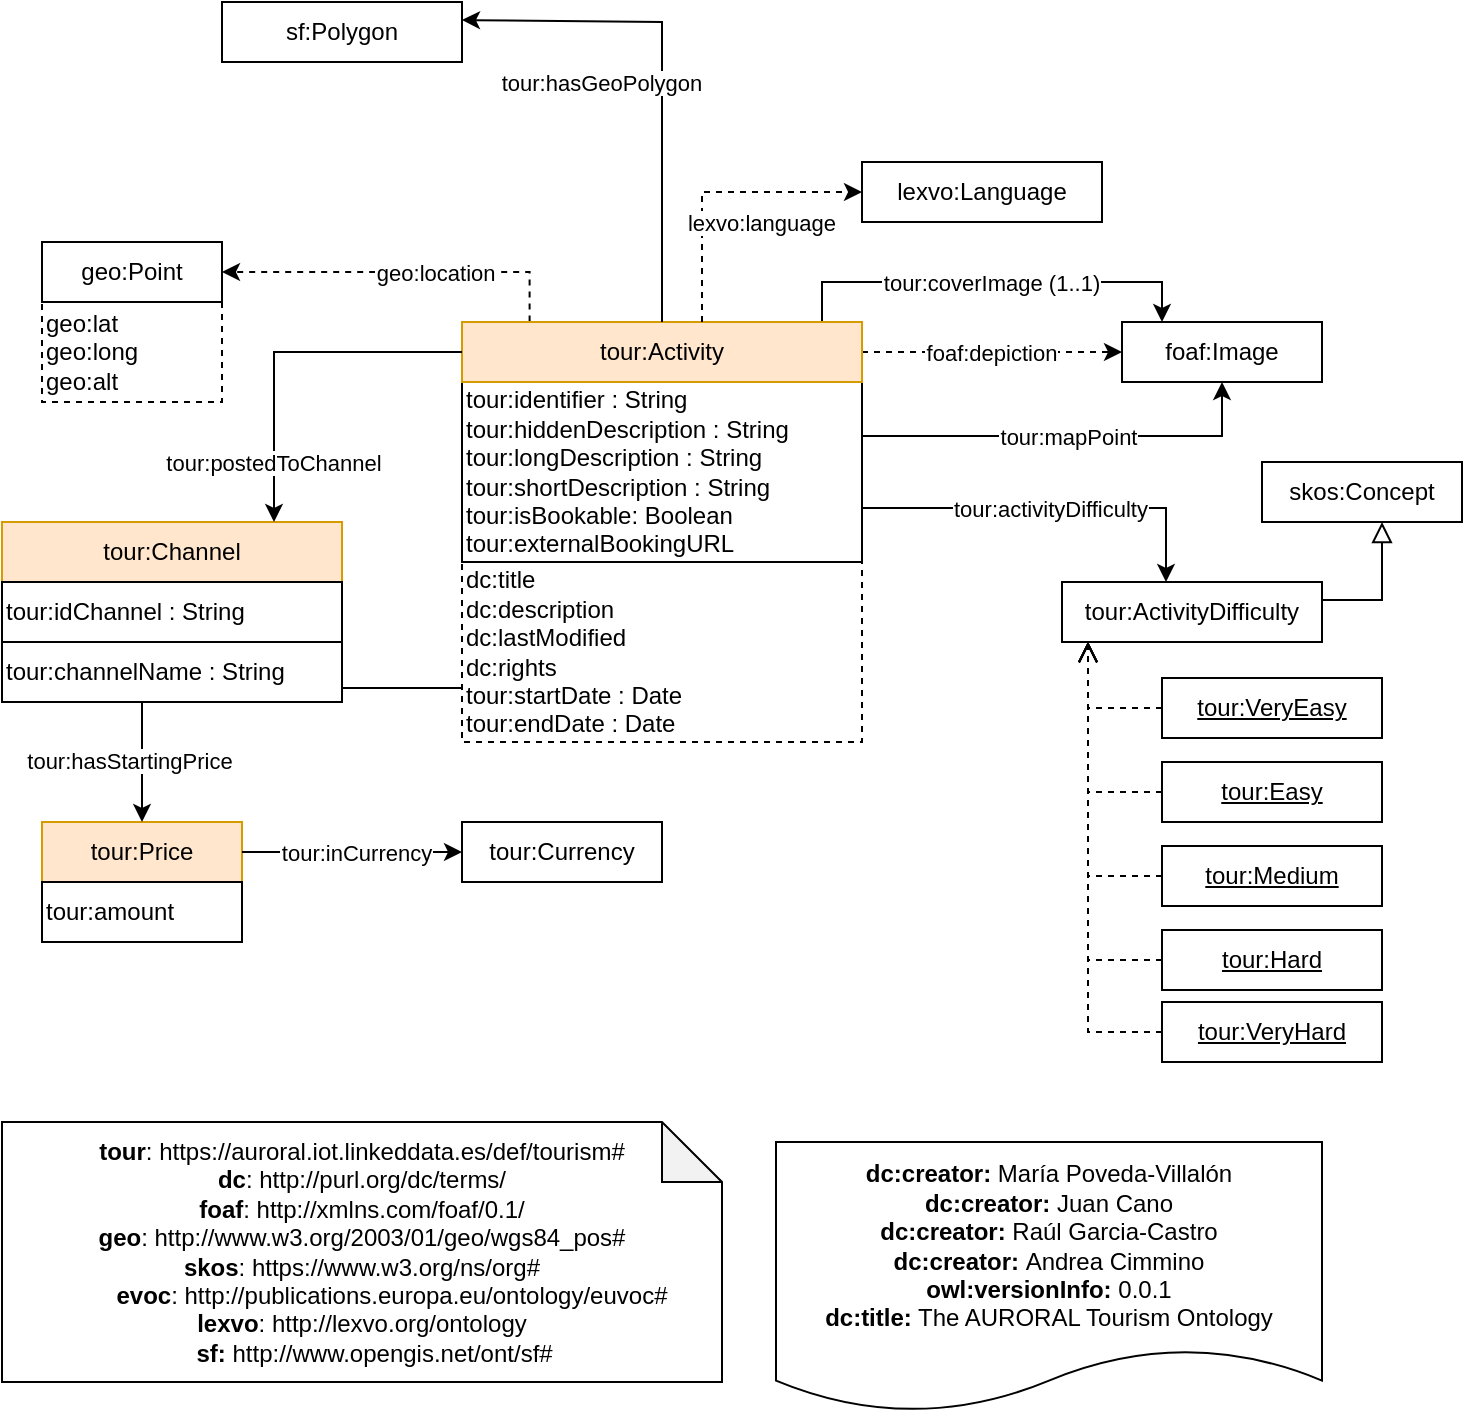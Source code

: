 <mxfile version="20.3.0" type="device"><diagram id="j3Iuz5jW5ZWUwNRPTU0H" name="Page-1"><mxGraphModel dx="1609" dy="1708" grid="1" gridSize="10" guides="1" tooltips="1" connect="1" arrows="1" fold="1" page="1" pageScale="1" pageWidth="827" pageHeight="1169" math="0" shadow="0"><root><mxCell id="0"/><mxCell id="1" parent="0"/><mxCell id="gPk9N1OhDavFBoFfnbrE-4" value="&lt;div&gt;&lt;b&gt;dc:creator:&lt;/b&gt;&amp;nbsp;María Poveda-Villalón&lt;/div&gt;&lt;div&gt;&lt;div&gt;&lt;b&gt;dc:creator:&lt;/b&gt;&amp;nbsp;Juan Cano&lt;/div&gt;&lt;/div&gt;&lt;div&gt;&lt;div&gt;&lt;b&gt;dc:creator:&lt;/b&gt;&amp;nbsp;Raúl Garcia-Castro&lt;/div&gt;&lt;/div&gt;&lt;div&gt;&lt;div&gt;&lt;b&gt;dc:creator:&lt;/b&gt;&amp;nbsp;Andrea Cimmino&lt;/div&gt;&lt;/div&gt;&lt;div&gt;&lt;b&gt;owl:versionInfo:&lt;/b&gt; 0.0.1&lt;/div&gt;&lt;div&gt;&lt;b&gt;dc:title:&lt;/b&gt; The AURORAL Tourism Ontology&lt;/div&gt;" style="shape=document;whiteSpace=wrap;html=1;boundedLbl=1;labelBackgroundColor=#ffffff;strokeColor=#000000;fontSize=12;fontColor=#000000;size=0.233;" parent="1" vertex="1"><mxGeometry x="-413" y="510" width="273" height="135" as="geometry"/></mxCell><mxCell id="gPk9N1OhDavFBoFfnbrE-7" value="&lt;div&gt;&lt;b&gt;tour&lt;/b&gt;&lt;span&gt;:&amp;nbsp;https://auroral.iot.linkeddata.es/def/tourism#&lt;/span&gt;&lt;br&gt;&lt;/div&gt;&lt;div&gt;&lt;b&gt;dc&lt;/b&gt;: http://purl.org/dc/terms/&lt;br style=&quot;padding: 0px ; margin: 0px&quot;&gt;&lt;b&gt;foaf&lt;/b&gt;:&amp;nbsp;http://xmlns.com/foaf/0.1/&lt;br style=&quot;padding: 0px ; margin: 0px&quot;&gt;&lt;b&gt;geo&lt;/b&gt;: http://www.w3.org/2003/01/geo/wgs84_pos#&lt;br style=&quot;padding: 0px ; margin: 0px&quot;&gt;&lt;b&gt;skos&lt;/b&gt;:&amp;nbsp;https://www.w3.org/ns/org#&lt;/div&gt;&lt;div&gt;&lt;b&gt;&amp;nbsp; &amp;nbsp; &amp;nbsp; &amp;nbsp; &amp;nbsp;evoc&lt;/b&gt;: http://publications.europa.eu/ontology/euvoc#&lt;/div&gt;&lt;b&gt;lexvo&lt;/b&gt;:&amp;nbsp;http://lexvo.org/ontology&lt;br&gt;&lt;div style=&quot;text-align: left;&quot;&gt;&lt;b style=&quot;background-color: initial;&quot;&gt;&amp;nbsp; &amp;nbsp; &amp;nbsp; &amp;nbsp; &amp;nbsp; &amp;nbsp; &amp;nbsp; &amp;nbsp; &amp;nbsp; &amp;nbsp; &amp;nbsp;sf:&amp;nbsp;&lt;/b&gt;&lt;span style=&quot;background-color: initial;&quot;&gt;http://www.opengis.net/ont/sf#&lt;/span&gt;&lt;/div&gt;" style="shape=note;whiteSpace=wrap;html=1;backgroundOutline=1;darkOpacity=0.05;" parent="1" vertex="1"><mxGeometry x="-800" y="500" width="360" height="130" as="geometry"/></mxCell><mxCell id="gPk9N1OhDavFBoFfnbrE-11" value="dc:title&lt;br&gt;dc:description&lt;br&gt;dc:lastModified&lt;br&gt;dc:rights&lt;br&gt;tour:startDate : Date&lt;br&gt;tour:endDate : Date" style="rounded=0;whiteSpace=wrap;html=1;snapToPoint=1;points=[[0.1,0],[0.2,0],[0.3,0],[0.4,0],[0.5,0],[0.6,0],[0.7,0],[0.8,0],[0.9,0],[0,0.1],[0,0.3],[0,0.5],[0,0.7],[0,0.9],[0.1,1],[0.2,1],[0.3,1],[0.4,1],[0.5,1],[0.6,1],[0.7,1],[0.8,1],[0.9,1],[1,0.1],[1,0.3],[1,0.5],[1,0.7],[1,0.9]];dashed=1;align=left;" parent="1" vertex="1"><mxGeometry x="-570" y="220" width="200" height="90" as="geometry"/></mxCell><mxCell id="gPk9N1OhDavFBoFfnbrE-12" value="foaf:Image" style="rounded=0;whiteSpace=wrap;html=1;snapToPoint=1;points=[[0.1,0],[0.2,0],[0.3,0],[0.4,0],[0.5,0],[0.6,0],[0.7,0],[0.8,0],[0.9,0],[0,0.1],[0,0.3],[0,0.5],[0,0.7],[0,0.9],[0.1,1],[0.2,1],[0.3,1],[0.4,1],[0.5,1],[0.6,1],[0.7,1],[0.8,1],[0.9,1],[1,0.1],[1,0.3],[1,0.5],[1,0.7],[1,0.9]];" parent="1" vertex="1"><mxGeometry x="-240" y="100" width="100" height="30" as="geometry"/></mxCell><mxCell id="gPk9N1OhDavFBoFfnbrE-13" value="lexvo:Language" style="rounded=0;whiteSpace=wrap;html=1;snapToPoint=1;points=[[0.1,0],[0.2,0],[0.3,0],[0.4,0],[0.5,0],[0.6,0],[0.7,0],[0.8,0],[0.9,0],[0,0.1],[0,0.3],[0,0.5],[0,0.7],[0,0.9],[0.1,1],[0.2,1],[0.3,1],[0.4,1],[0.5,1],[0.6,1],[0.7,1],[0.8,1],[0.9,1],[1,0.1],[1,0.3],[1,0.5],[1,0.7],[1,0.9]];" parent="1" vertex="1"><mxGeometry x="-370" y="20.0" width="120" height="30" as="geometry"/></mxCell><mxCell id="gPk9N1OhDavFBoFfnbrE-16" value="" style="endArrow=block;html=1;fontColor=#000099;exitX=1;exitY=0.3;exitDx=0;exitDy=0;endFill=0;entryX=0.6;entryY=1;entryDx=0;entryDy=0;endSize=8;arcSize=0;edgeStyle=orthogonalEdgeStyle;" parent="1" source="gPk9N1OhDavFBoFfnbrE-18" target="gPk9N1OhDavFBoFfnbrE-17" edge="1"><mxGeometry width="50" height="50" relative="1" as="geometry"><mxPoint x="-745" y="250" as="sourcePoint"/><mxPoint x="-587.0" y="250" as="targetPoint"/></mxGeometry></mxCell><mxCell id="gPk9N1OhDavFBoFfnbrE-17" value="skos:Concept" style="rounded=0;whiteSpace=wrap;html=1;snapToPoint=1;points=[[0.1,0],[0.2,0],[0.3,0],[0.4,0],[0.5,0],[0.6,0],[0.7,0],[0.8,0],[0.9,0],[0,0.1],[0,0.3],[0,0.5],[0,0.7],[0,0.9],[0.1,1],[0.2,1],[0.3,1],[0.4,1],[0.5,1],[0.6,1],[0.7,1],[0.8,1],[0.9,1],[1,0.1],[1,0.3],[1,0.5],[1,0.7],[1,0.9]];" parent="1" vertex="1"><mxGeometry x="-170" y="170" width="100" height="30" as="geometry"/></mxCell><mxCell id="gPk9N1OhDavFBoFfnbrE-18" value="tour:ActivityDifficulty" style="rounded=0;whiteSpace=wrap;html=1;snapToPoint=1;points=[[0.1,0],[0.2,0],[0.3,0],[0.4,0],[0.5,0],[0.6,0],[0.7,0],[0.8,0],[0.9,0],[0,0.1],[0,0.3],[0,0.5],[0,0.7],[0,0.9],[0.1,1],[0.2,1],[0.3,1],[0.4,1],[0.5,1],[0.6,1],[0.7,1],[0.8,1],[0.9,1],[1,0.1],[1,0.3],[1,0.5],[1,0.7],[1,0.9]];" parent="1" vertex="1"><mxGeometry x="-270" y="230" width="130" height="30" as="geometry"/></mxCell><mxCell id="gPk9N1OhDavFBoFfnbrE-19" value="geo:location" style="edgeStyle=orthogonalEdgeStyle;rounded=0;orthogonalLoop=1;jettySize=auto;endArrow=classic;endFill=1;entryX=1;entryY=0.5;entryDx=0;entryDy=0;dashed=1;exitX=0.169;exitY=-0.007;exitDx=0;exitDy=0;exitPerimeter=0;" parent="1" source="gPk9N1OhDavFBoFfnbrE-10" target="gPk9N1OhDavFBoFfnbrE-14" edge="1"><mxGeometry x="-0.2" relative="1" as="geometry"><mxPoint x="-180" y="120" as="targetPoint"/><mxPoint x="-74.5" y="190" as="sourcePoint"/><mxPoint as="offset"/></mxGeometry></mxCell><mxCell id="gPk9N1OhDavFBoFfnbrE-20" value="geo:lat&lt;br&gt;geo:long&lt;br&gt;geo:alt" style="rounded=0;whiteSpace=wrap;html=1;snapToPoint=1;points=[[0.1,0],[0.2,0],[0.3,0],[0.4,0],[0.5,0],[0.6,0],[0.7,0],[0.8,0],[0.9,0],[0,0.1],[0,0.3],[0,0.5],[0,0.7],[0,0.9],[0.1,1],[0.2,1],[0.3,1],[0.4,1],[0.5,1],[0.6,1],[0.7,1],[0.8,1],[0.9,1],[1,0.1],[1,0.3],[1,0.5],[1,0.7],[1,0.9]];dashed=1;align=left;" parent="1" vertex="1"><mxGeometry x="-780" y="90" width="90" height="50" as="geometry"/></mxCell><mxCell id="gPk9N1OhDavFBoFfnbrE-21" value="foaf:depiction" style="edgeStyle=orthogonalEdgeStyle;rounded=0;orthogonalLoop=1;jettySize=auto;endArrow=classic;endFill=1;entryX=0;entryY=0.5;entryDx=0;entryDy=0;dashed=1;exitX=1;exitY=0.5;exitDx=0;exitDy=0;" parent="1" source="gPk9N1OhDavFBoFfnbrE-10" target="gPk9N1OhDavFBoFfnbrE-12" edge="1"><mxGeometry relative="1" as="geometry"><mxPoint x="-735" y="170" as="targetPoint"/><mxPoint x="-630" y="125.0" as="sourcePoint"/></mxGeometry></mxCell><mxCell id="gPk9N1OhDavFBoFfnbrE-22" value="tour:coverImage (1..1)" style="edgeStyle=orthogonalEdgeStyle;rounded=0;orthogonalLoop=1;jettySize=auto;endArrow=classic;endFill=1;entryX=0.2;entryY=0;entryDx=0;entryDy=0;exitX=0.9;exitY=0;exitDx=0;exitDy=0;" parent="1" source="gPk9N1OhDavFBoFfnbrE-10" target="gPk9N1OhDavFBoFfnbrE-12" edge="1"><mxGeometry relative="1" as="geometry"><mxPoint x="-350" y="125.0" as="targetPoint"/><mxPoint x="-494" y="125.0" as="sourcePoint"/></mxGeometry></mxCell><mxCell id="gPk9N1OhDavFBoFfnbrE-9" value="tour:identifier : String&lt;br&gt;tour:hiddenDescription : String&lt;br&gt;tour:longDescription : String&lt;br&gt;tour:shortDescription : String&lt;br&gt;tour:isBookable: Boolean&lt;br&gt;tour:externalBookingURL" style="rounded=0;whiteSpace=wrap;html=1;snapToPoint=1;points=[[0.1,0],[0.2,0],[0.3,0],[0.4,0],[0.5,0],[0.6,0],[0.7,0],[0.8,0],[0.9,0],[0,0.1],[0,0.3],[0,0.5],[0,0.7],[0,0.9],[0.1,1],[0.2,1],[0.3,1],[0.4,1],[0.5,1],[0.6,1],[0.7,1],[0.8,1],[0.9,1],[1,0.1],[1,0.3],[1,0.5],[1,0.7],[1,0.9]];align=left;" parent="1" vertex="1"><mxGeometry x="-570" y="130" width="200" height="90" as="geometry"/></mxCell><mxCell id="gPk9N1OhDavFBoFfnbrE-10" value="tour:Activity" style="rounded=0;whiteSpace=wrap;html=1;snapToPoint=1;points=[[0.1,0],[0.2,0],[0.3,0],[0.4,0],[0.5,0],[0.6,0],[0.7,0],[0.8,0],[0.9,0],[0,0.1],[0,0.3],[0,0.5],[0,0.7],[0,0.9],[0.1,1],[0.2,1],[0.3,1],[0.4,1],[0.5,1],[0.6,1],[0.7,1],[0.8,1],[0.9,1],[1,0.1],[1,0.3],[1,0.5],[1,0.7],[1,0.9]];fillColor=#ffe6cc;strokeColor=#d79b00;shadow=0;" parent="1" vertex="1"><mxGeometry x="-570" y="100" width="200" height="30" as="geometry"/></mxCell><mxCell id="gPk9N1OhDavFBoFfnbrE-14" value="geo:Point" style="rounded=0;whiteSpace=wrap;html=1;snapToPoint=1;points=[[0.1,0],[0.2,0],[0.3,0],[0.4,0],[0.5,0],[0.6,0],[0.7,0],[0.8,0],[0.9,0],[0,0.1],[0,0.3],[0,0.5],[0,0.7],[0,0.9],[0.1,1],[0.2,1],[0.3,1],[0.4,1],[0.5,1],[0.6,1],[0.7,1],[0.8,1],[0.9,1],[1,0.1],[1,0.3],[1,0.5],[1,0.7],[1,0.9]];" parent="1" vertex="1"><mxGeometry x="-780" y="60" width="90" height="30" as="geometry"/></mxCell><mxCell id="gPk9N1OhDavFBoFfnbrE-23" value="tour:Channel" style="rounded=0;whiteSpace=wrap;html=1;snapToPoint=1;points=[[0.1,0],[0.2,0],[0.3,0],[0.4,0],[0.5,0],[0.6,0],[0.7,0],[0.8,0],[0.9,0],[0,0.1],[0,0.3],[0,0.5],[0,0.7],[0,0.9],[0.1,1],[0.2,1],[0.3,1],[0.4,1],[0.5,1],[0.6,1],[0.7,1],[0.8,1],[0.9,1],[1,0.1],[1,0.3],[1,0.5],[1,0.7],[1,0.9]];fillColor=#ffe6cc;strokeColor=#d79b00;shadow=0;" parent="1" vertex="1"><mxGeometry x="-800" y="200" width="170" height="30" as="geometry"/></mxCell><mxCell id="gPk9N1OhDavFBoFfnbrE-24" value="tour:idChannel : String" style="rounded=0;whiteSpace=wrap;html=1;snapToPoint=1;points=[[0.1,0],[0.2,0],[0.3,0],[0.4,0],[0.5,0],[0.6,0],[0.7,0],[0.8,0],[0.9,0],[0,0.1],[0,0.3],[0,0.5],[0,0.7],[0,0.9],[0.1,1],[0.2,1],[0.3,1],[0.4,1],[0.5,1],[0.6,1],[0.7,1],[0.8,1],[0.9,1],[1,0.1],[1,0.3],[1,0.5],[1,0.7],[1,0.9]];align=left;" parent="1" vertex="1"><mxGeometry x="-800" y="230" width="170" height="30" as="geometry"/></mxCell><mxCell id="gPk9N1OhDavFBoFfnbrE-25" value="tour:postedToChannel" style="edgeStyle=orthogonalEdgeStyle;rounded=0;orthogonalLoop=1;jettySize=auto;endArrow=classic;endFill=1;entryX=0.8;entryY=0;entryDx=0;entryDy=0;exitX=0;exitY=0.5;exitDx=0;exitDy=0;" parent="1" source="gPk9N1OhDavFBoFfnbrE-10" target="gPk9N1OhDavFBoFfnbrE-23" edge="1"><mxGeometry x="0.665" relative="1" as="geometry"><mxPoint x="-210" y="110" as="targetPoint"/><mxPoint x="-380" y="110" as="sourcePoint"/><mxPoint as="offset"/></mxGeometry></mxCell><mxCell id="gPk9N1OhDavFBoFfnbrE-26" value="lexvo:language" style="edgeStyle=orthogonalEdgeStyle;rounded=0;orthogonalLoop=1;jettySize=auto;endArrow=classic;endFill=1;entryX=0;entryY=0.5;entryDx=0;entryDy=0;dashed=1;exitX=0.6;exitY=0;exitDx=0;exitDy=0;" parent="1" source="gPk9N1OhDavFBoFfnbrE-10" target="gPk9N1OhDavFBoFfnbrE-13" edge="1"><mxGeometry x="0.31" y="-15" relative="1" as="geometry"><mxPoint x="-230" y="125" as="targetPoint"/><mxPoint x="-360" y="125" as="sourcePoint"/><mxPoint as="offset"/></mxGeometry></mxCell><mxCell id="gPk9N1OhDavFBoFfnbrE-27" value="tour:mapPoint" style="edgeStyle=orthogonalEdgeStyle;rounded=0;orthogonalLoop=1;jettySize=auto;endArrow=classic;endFill=1;entryX=0.5;entryY=1;entryDx=0;entryDy=0;exitX=1;exitY=0.3;exitDx=0;exitDy=0;" parent="1" source="gPk9N1OhDavFBoFfnbrE-9" target="gPk9N1OhDavFBoFfnbrE-12" edge="1"><mxGeometry relative="1" as="geometry"><mxPoint x="-210" y="110" as="targetPoint"/><mxPoint x="-380" y="110" as="sourcePoint"/></mxGeometry></mxCell><mxCell id="gPk9N1OhDavFBoFfnbrE-28" value="tour:activityDifficulty" style="edgeStyle=orthogonalEdgeStyle;rounded=0;orthogonalLoop=1;jettySize=auto;endArrow=classic;endFill=1;entryX=0.4;entryY=0;entryDx=0;entryDy=0;exitX=1;exitY=0.7;exitDx=0;exitDy=0;" parent="1" source="gPk9N1OhDavFBoFfnbrE-9" target="gPk9N1OhDavFBoFfnbrE-18" edge="1"><mxGeometry relative="1" as="geometry"><mxPoint x="-180" y="140" as="targetPoint"/><mxPoint x="-360" y="173" as="sourcePoint"/></mxGeometry></mxCell><mxCell id="gPk9N1OhDavFBoFfnbrE-29" value="tour:Price" style="rounded=0;whiteSpace=wrap;html=1;snapToPoint=1;points=[[0.1,0],[0.2,0],[0.3,0],[0.4,0],[0.5,0],[0.6,0],[0.7,0],[0.8,0],[0.9,0],[0,0.1],[0,0.3],[0,0.5],[0,0.7],[0,0.9],[0.1,1],[0.2,1],[0.3,1],[0.4,1],[0.5,1],[0.6,1],[0.7,1],[0.8,1],[0.9,1],[1,0.1],[1,0.3],[1,0.5],[1,0.7],[1,0.9]];fillColor=#ffe6cc;strokeColor=#d79b00;shadow=0;" parent="1" vertex="1"><mxGeometry x="-780" y="350" width="100" height="30" as="geometry"/></mxCell><mxCell id="gPk9N1OhDavFBoFfnbrE-30" value="tour:amount" style="rounded=0;whiteSpace=wrap;html=1;snapToPoint=1;points=[[0.1,0],[0.2,0],[0.3,0],[0.4,0],[0.5,0],[0.6,0],[0.7,0],[0.8,0],[0.9,0],[0,0.1],[0,0.3],[0,0.5],[0,0.7],[0,0.9],[0.1,1],[0.2,1],[0.3,1],[0.4,1],[0.5,1],[0.6,1],[0.7,1],[0.8,1],[0.9,1],[1,0.1],[1,0.3],[1,0.5],[1,0.7],[1,0.9]];align=left;" parent="1" vertex="1"><mxGeometry x="-780" y="380" width="100" height="30" as="geometry"/></mxCell><mxCell id="gPk9N1OhDavFBoFfnbrE-31" value="tour:Currency" style="rounded=0;whiteSpace=wrap;html=1;snapToPoint=1;points=[[0.1,0],[0.2,0],[0.3,0],[0.4,0],[0.5,0],[0.6,0],[0.7,0],[0.8,0],[0.9,0],[0,0.1],[0,0.3],[0,0.5],[0,0.7],[0,0.9],[0.1,1],[0.2,1],[0.3,1],[0.4,1],[0.5,1],[0.6,1],[0.7,1],[0.8,1],[0.9,1],[1,0.1],[1,0.3],[1,0.5],[1,0.7],[1,0.9]];shadow=0;" parent="1" vertex="1"><mxGeometry x="-570" y="350" width="100" height="30" as="geometry"/></mxCell><mxCell id="gPk9N1OhDavFBoFfnbrE-32" value="tour:hasStartingPrice" style="edgeStyle=orthogonalEdgeStyle;rounded=0;orthogonalLoop=1;jettySize=auto;endArrow=classic;endFill=1;entryX=0.5;entryY=0;entryDx=0;entryDy=0;exitX=0;exitY=0.7;exitDx=0;exitDy=0;" parent="1" source="gPk9N1OhDavFBoFfnbrE-11" target="gPk9N1OhDavFBoFfnbrE-29" edge="1"><mxGeometry x="0.726" y="-6" relative="1" as="geometry"><mxPoint x="-644" y="260" as="targetPoint"/><mxPoint x="-560" y="125" as="sourcePoint"/><mxPoint as="offset"/></mxGeometry></mxCell><mxCell id="gPk9N1OhDavFBoFfnbrE-33" value="tour:inCurrency" style="edgeStyle=orthogonalEdgeStyle;rounded=0;orthogonalLoop=1;jettySize=auto;endArrow=classic;endFill=1;entryX=0;entryY=0.5;entryDx=0;entryDy=0;exitX=1;exitY=0.5;exitDx=0;exitDy=0;" parent="1" source="gPk9N1OhDavFBoFfnbrE-29" target="gPk9N1OhDavFBoFfnbrE-31" edge="1"><mxGeometry x="0.044" relative="1" as="geometry"><mxPoint x="-710" y="390" as="targetPoint"/><mxPoint x="-560" y="340" as="sourcePoint"/><mxPoint as="offset"/></mxGeometry></mxCell><mxCell id="FcbElGN3Ym3wLGZqmpuB-1" value="&lt;u&gt;tour:VeryEasy&lt;/u&gt;" style="rounded=0;whiteSpace=wrap;html=1;snapToPoint=1;points=[[0.1,0],[0.2,0],[0.3,0],[0.4,0],[0.5,0],[0.6,0],[0.7,0],[0.8,0],[0.9,0],[0,0.1],[0,0.3],[0,0.5],[0,0.7],[0,0.9],[0.1,1],[0.2,1],[0.3,1],[0.4,1],[0.5,1],[0.6,1],[0.7,1],[0.8,1],[0.9,1],[1,0.1],[1,0.3],[1,0.5],[1,0.7],[1,0.9]];" parent="1" vertex="1"><mxGeometry x="-220" y="278" width="110" height="30" as="geometry"/></mxCell><mxCell id="FcbElGN3Ym3wLGZqmpuB-2" value="&lt;u&gt;tour:Easy&lt;/u&gt;" style="rounded=0;whiteSpace=wrap;html=1;snapToPoint=1;points=[[0.1,0],[0.2,0],[0.3,0],[0.4,0],[0.5,0],[0.6,0],[0.7,0],[0.8,0],[0.9,0],[0,0.1],[0,0.3],[0,0.5],[0,0.7],[0,0.9],[0.1,1],[0.2,1],[0.3,1],[0.4,1],[0.5,1],[0.6,1],[0.7,1],[0.8,1],[0.9,1],[1,0.1],[1,0.3],[1,0.5],[1,0.7],[1,0.9]];" parent="1" vertex="1"><mxGeometry x="-220" y="320" width="110" height="30" as="geometry"/></mxCell><mxCell id="FcbElGN3Ym3wLGZqmpuB-3" value="&lt;u&gt;tour:Medium&lt;/u&gt;" style="rounded=0;whiteSpace=wrap;html=1;snapToPoint=1;points=[[0.1,0],[0.2,0],[0.3,0],[0.4,0],[0.5,0],[0.6,0],[0.7,0],[0.8,0],[0.9,0],[0,0.1],[0,0.3],[0,0.5],[0,0.7],[0,0.9],[0.1,1],[0.2,1],[0.3,1],[0.4,1],[0.5,1],[0.6,1],[0.7,1],[0.8,1],[0.9,1],[1,0.1],[1,0.3],[1,0.5],[1,0.7],[1,0.9]];" parent="1" vertex="1"><mxGeometry x="-220" y="362" width="110" height="30" as="geometry"/></mxCell><mxCell id="FcbElGN3Ym3wLGZqmpuB-4" value="&lt;u&gt;tour:Hard&lt;/u&gt;" style="rounded=0;whiteSpace=wrap;html=1;snapToPoint=1;points=[[0.1,0],[0.2,0],[0.3,0],[0.4,0],[0.5,0],[0.6,0],[0.7,0],[0.8,0],[0.9,0],[0,0.1],[0,0.3],[0,0.5],[0,0.7],[0,0.9],[0.1,1],[0.2,1],[0.3,1],[0.4,1],[0.5,1],[0.6,1],[0.7,1],[0.8,1],[0.9,1],[1,0.1],[1,0.3],[1,0.5],[1,0.7],[1,0.9]];" parent="1" vertex="1"><mxGeometry x="-220" y="404" width="110" height="30" as="geometry"/></mxCell><mxCell id="FcbElGN3Ym3wLGZqmpuB-5" value="&lt;u&gt;tour:VeryHard&lt;/u&gt;" style="rounded=0;whiteSpace=wrap;html=1;snapToPoint=1;points=[[0.1,0],[0.2,0],[0.3,0],[0.4,0],[0.5,0],[0.6,0],[0.7,0],[0.8,0],[0.9,0],[0,0.1],[0,0.3],[0,0.5],[0,0.7],[0,0.9],[0.1,1],[0.2,1],[0.3,1],[0.4,1],[0.5,1],[0.6,1],[0.7,1],[0.8,1],[0.9,1],[1,0.1],[1,0.3],[1,0.5],[1,0.7],[1,0.9]];" parent="1" vertex="1"><mxGeometry x="-220" y="440" width="110" height="30" as="geometry"/></mxCell><mxCell id="FcbElGN3Ym3wLGZqmpuB-6" value="" style="endArrow=open;html=1;fontColor=#000099;endFill=0;dashed=1;entryX=0.1;entryY=1;entryDx=0;entryDy=0;endSize=8;exitX=0;exitY=0.5;exitDx=0;exitDy=0;edgeStyle=orthogonalEdgeStyle;arcSize=0;" parent="1" source="FcbElGN3Ym3wLGZqmpuB-1" target="gPk9N1OhDavFBoFfnbrE-18" edge="1"><mxGeometry width="50" height="50" relative="1" as="geometry"><mxPoint x="-410" y="355" as="sourcePoint"/><mxPoint x="-410" y="280" as="targetPoint"/></mxGeometry></mxCell><mxCell id="FcbElGN3Ym3wLGZqmpuB-10" value="" style="endArrow=open;html=1;fontColor=#000099;endFill=0;dashed=1;entryX=0.1;entryY=1;entryDx=0;entryDy=0;endSize=8;exitX=0;exitY=0.5;exitDx=0;exitDy=0;edgeStyle=orthogonalEdgeStyle;arcSize=0;" parent="1" source="FcbElGN3Ym3wLGZqmpuB-2" target="gPk9N1OhDavFBoFfnbrE-18" edge="1"><mxGeometry width="50" height="50" relative="1" as="geometry"><mxPoint x="-210" y="305" as="sourcePoint"/><mxPoint x="-247" y="270" as="targetPoint"/></mxGeometry></mxCell><mxCell id="FcbElGN3Ym3wLGZqmpuB-15" value="" style="endArrow=open;html=1;fontColor=#000099;endFill=0;dashed=1;entryX=0.1;entryY=1;entryDx=0;entryDy=0;endSize=8;exitX=0;exitY=0.5;exitDx=0;exitDy=0;edgeStyle=orthogonalEdgeStyle;arcSize=0;" parent="1" source="FcbElGN3Ym3wLGZqmpuB-3" target="gPk9N1OhDavFBoFfnbrE-18" edge="1"><mxGeometry width="50" height="50" relative="1" as="geometry"><mxPoint x="-180" y="335" as="sourcePoint"/><mxPoint x="-217" y="300" as="targetPoint"/></mxGeometry></mxCell><mxCell id="FcbElGN3Ym3wLGZqmpuB-16" value="" style="endArrow=open;html=1;fontColor=#000099;endFill=0;dashed=1;endSize=8;exitX=0;exitY=0.5;exitDx=0;exitDy=0;edgeStyle=orthogonalEdgeStyle;arcSize=0;entryX=0.1;entryY=1;entryDx=0;entryDy=0;" parent="1" source="FcbElGN3Ym3wLGZqmpuB-4" target="gPk9N1OhDavFBoFfnbrE-18" edge="1"><mxGeometry width="50" height="50" relative="1" as="geometry"><mxPoint x="-170" y="345" as="sourcePoint"/><mxPoint x="-290" y="280" as="targetPoint"/></mxGeometry></mxCell><mxCell id="FcbElGN3Ym3wLGZqmpuB-17" value="" style="endArrow=open;html=1;fontColor=#000099;endFill=0;dashed=1;entryX=0.1;entryY=1;entryDx=0;entryDy=0;endSize=8;exitX=0;exitY=0.5;exitDx=0;exitDy=0;edgeStyle=orthogonalEdgeStyle;arcSize=0;" parent="1" source="FcbElGN3Ym3wLGZqmpuB-5" target="gPk9N1OhDavFBoFfnbrE-18" edge="1"><mxGeometry width="50" height="50" relative="1" as="geometry"><mxPoint x="-160" y="355" as="sourcePoint"/><mxPoint x="-197" y="320" as="targetPoint"/></mxGeometry></mxCell><mxCell id="YvDWndXnQDR1SH8dn9aT-1" value="tour:channelName : String" style="rounded=0;whiteSpace=wrap;html=1;snapToPoint=1;points=[[0.1,0],[0.2,0],[0.3,0],[0.4,0],[0.5,0],[0.6,0],[0.7,0],[0.8,0],[0.9,0],[0,0.1],[0,0.3],[0,0.5],[0,0.7],[0,0.9],[0.1,1],[0.2,1],[0.3,1],[0.4,1],[0.5,1],[0.6,1],[0.7,1],[0.8,1],[0.9,1],[1,0.1],[1,0.3],[1,0.5],[1,0.7],[1,0.9]];align=left;" parent="1" vertex="1"><mxGeometry x="-800" y="260" width="170" height="30" as="geometry"/></mxCell><mxCell id="WZT9iLIM2VgRnPW7h3Yp-2" value="sf:Polygon" style="rounded=0;whiteSpace=wrap;html=1;snapToPoint=1;points=[[0.1,0],[0.2,0],[0.3,0],[0.4,0],[0.5,0],[0.6,0],[0.7,0],[0.8,0],[0.9,0],[0,0.1],[0,0.3],[0,0.5],[0,0.7],[0,0.9],[0.1,1],[0.2,1],[0.3,1],[0.4,1],[0.5,1],[0.6,1],[0.7,1],[0.8,1],[0.9,1],[1,0.1],[1,0.3],[1,0.5],[1,0.7],[1,0.9]];" parent="1" vertex="1"><mxGeometry x="-690" y="-60.0" width="120" height="30" as="geometry"/></mxCell><mxCell id="KPm3J779dA8Pdh0_EUve-1" value="tour:hasGeoPolygon" style="edgeStyle=orthogonalEdgeStyle;rounded=0;orthogonalLoop=1;jettySize=auto;endArrow=classic;endFill=1;" edge="1" parent="1" source="gPk9N1OhDavFBoFfnbrE-10" target="WZT9iLIM2VgRnPW7h3Yp-2"><mxGeometry x="-0.04" y="30" relative="1" as="geometry"><mxPoint x="-450" y="50" as="targetPoint"/><mxPoint x="-356" y="-35" as="sourcePoint"/><mxPoint as="offset"/><Array as="points"><mxPoint x="-470" y="-50"/></Array></mxGeometry></mxCell></root></mxGraphModel></diagram></mxfile>